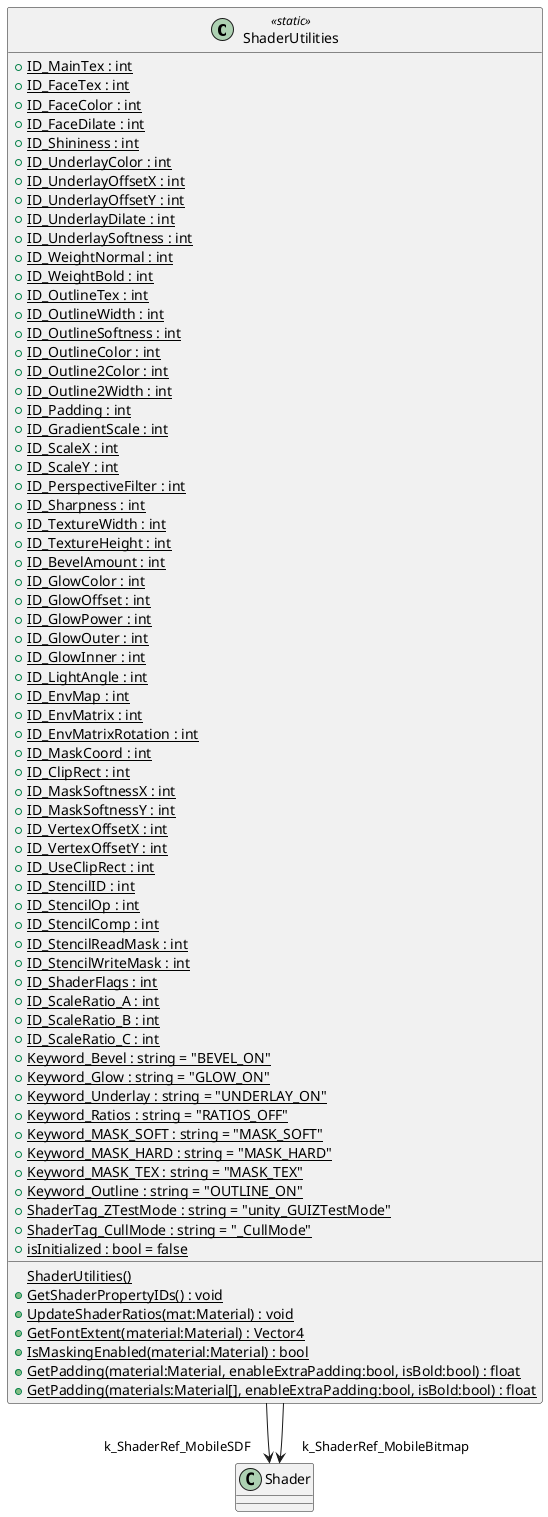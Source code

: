 @startuml
class ShaderUtilities <<static>> {
    + {static} ID_MainTex : int
    + {static} ID_FaceTex : int
    + {static} ID_FaceColor : int
    + {static} ID_FaceDilate : int
    + {static} ID_Shininess : int
    + {static} ID_UnderlayColor : int
    + {static} ID_UnderlayOffsetX : int
    + {static} ID_UnderlayOffsetY : int
    + {static} ID_UnderlayDilate : int
    + {static} ID_UnderlaySoftness : int
    + {static} ID_WeightNormal : int
    + {static} ID_WeightBold : int
    + {static} ID_OutlineTex : int
    + {static} ID_OutlineWidth : int
    + {static} ID_OutlineSoftness : int
    + {static} ID_OutlineColor : int
    + {static} ID_Outline2Color : int
    + {static} ID_Outline2Width : int
    + {static} ID_Padding : int
    + {static} ID_GradientScale : int
    + {static} ID_ScaleX : int
    + {static} ID_ScaleY : int
    + {static} ID_PerspectiveFilter : int
    + {static} ID_Sharpness : int
    + {static} ID_TextureWidth : int
    + {static} ID_TextureHeight : int
    + {static} ID_BevelAmount : int
    + {static} ID_GlowColor : int
    + {static} ID_GlowOffset : int
    + {static} ID_GlowPower : int
    + {static} ID_GlowOuter : int
    + {static} ID_GlowInner : int
    + {static} ID_LightAngle : int
    + {static} ID_EnvMap : int
    + {static} ID_EnvMatrix : int
    + {static} ID_EnvMatrixRotation : int
    + {static} ID_MaskCoord : int
    + {static} ID_ClipRect : int
    + {static} ID_MaskSoftnessX : int
    + {static} ID_MaskSoftnessY : int
    + {static} ID_VertexOffsetX : int
    + {static} ID_VertexOffsetY : int
    + {static} ID_UseClipRect : int
    + {static} ID_StencilID : int
    + {static} ID_StencilOp : int
    + {static} ID_StencilComp : int
    + {static} ID_StencilReadMask : int
    + {static} ID_StencilWriteMask : int
    + {static} ID_ShaderFlags : int
    + {static} ID_ScaleRatio_A : int
    + {static} ID_ScaleRatio_B : int
    + {static} ID_ScaleRatio_C : int
    + {static} Keyword_Bevel : string = "BEVEL_ON"
    + {static} Keyword_Glow : string = "GLOW_ON"
    + {static} Keyword_Underlay : string = "UNDERLAY_ON"
    + {static} Keyword_Ratios : string = "RATIOS_OFF"
    + {static} Keyword_MASK_SOFT : string = "MASK_SOFT"
    + {static} Keyword_MASK_HARD : string = "MASK_HARD"
    + {static} Keyword_MASK_TEX : string = "MASK_TEX"
    + {static} Keyword_Outline : string = "OUTLINE_ON"
    + {static} ShaderTag_ZTestMode : string = "unity_GUIZTestMode"
    + {static} ShaderTag_CullMode : string = "_CullMode"
    + {static} isInitialized : bool = false
    {static} ShaderUtilities()
    + {static} GetShaderPropertyIDs() : void
    + {static} UpdateShaderRatios(mat:Material) : void
    + {static} GetFontExtent(material:Material) : Vector4
    + {static} IsMaskingEnabled(material:Material) : bool
    + {static} GetPadding(material:Material, enableExtraPadding:bool, isBold:bool) : float
    + {static} GetPadding(materials:Material[], enableExtraPadding:bool, isBold:bool) : float
}
ShaderUtilities --> "k_ShaderRef_MobileSDF" Shader
ShaderUtilities --> "k_ShaderRef_MobileBitmap" Shader
@enduml
